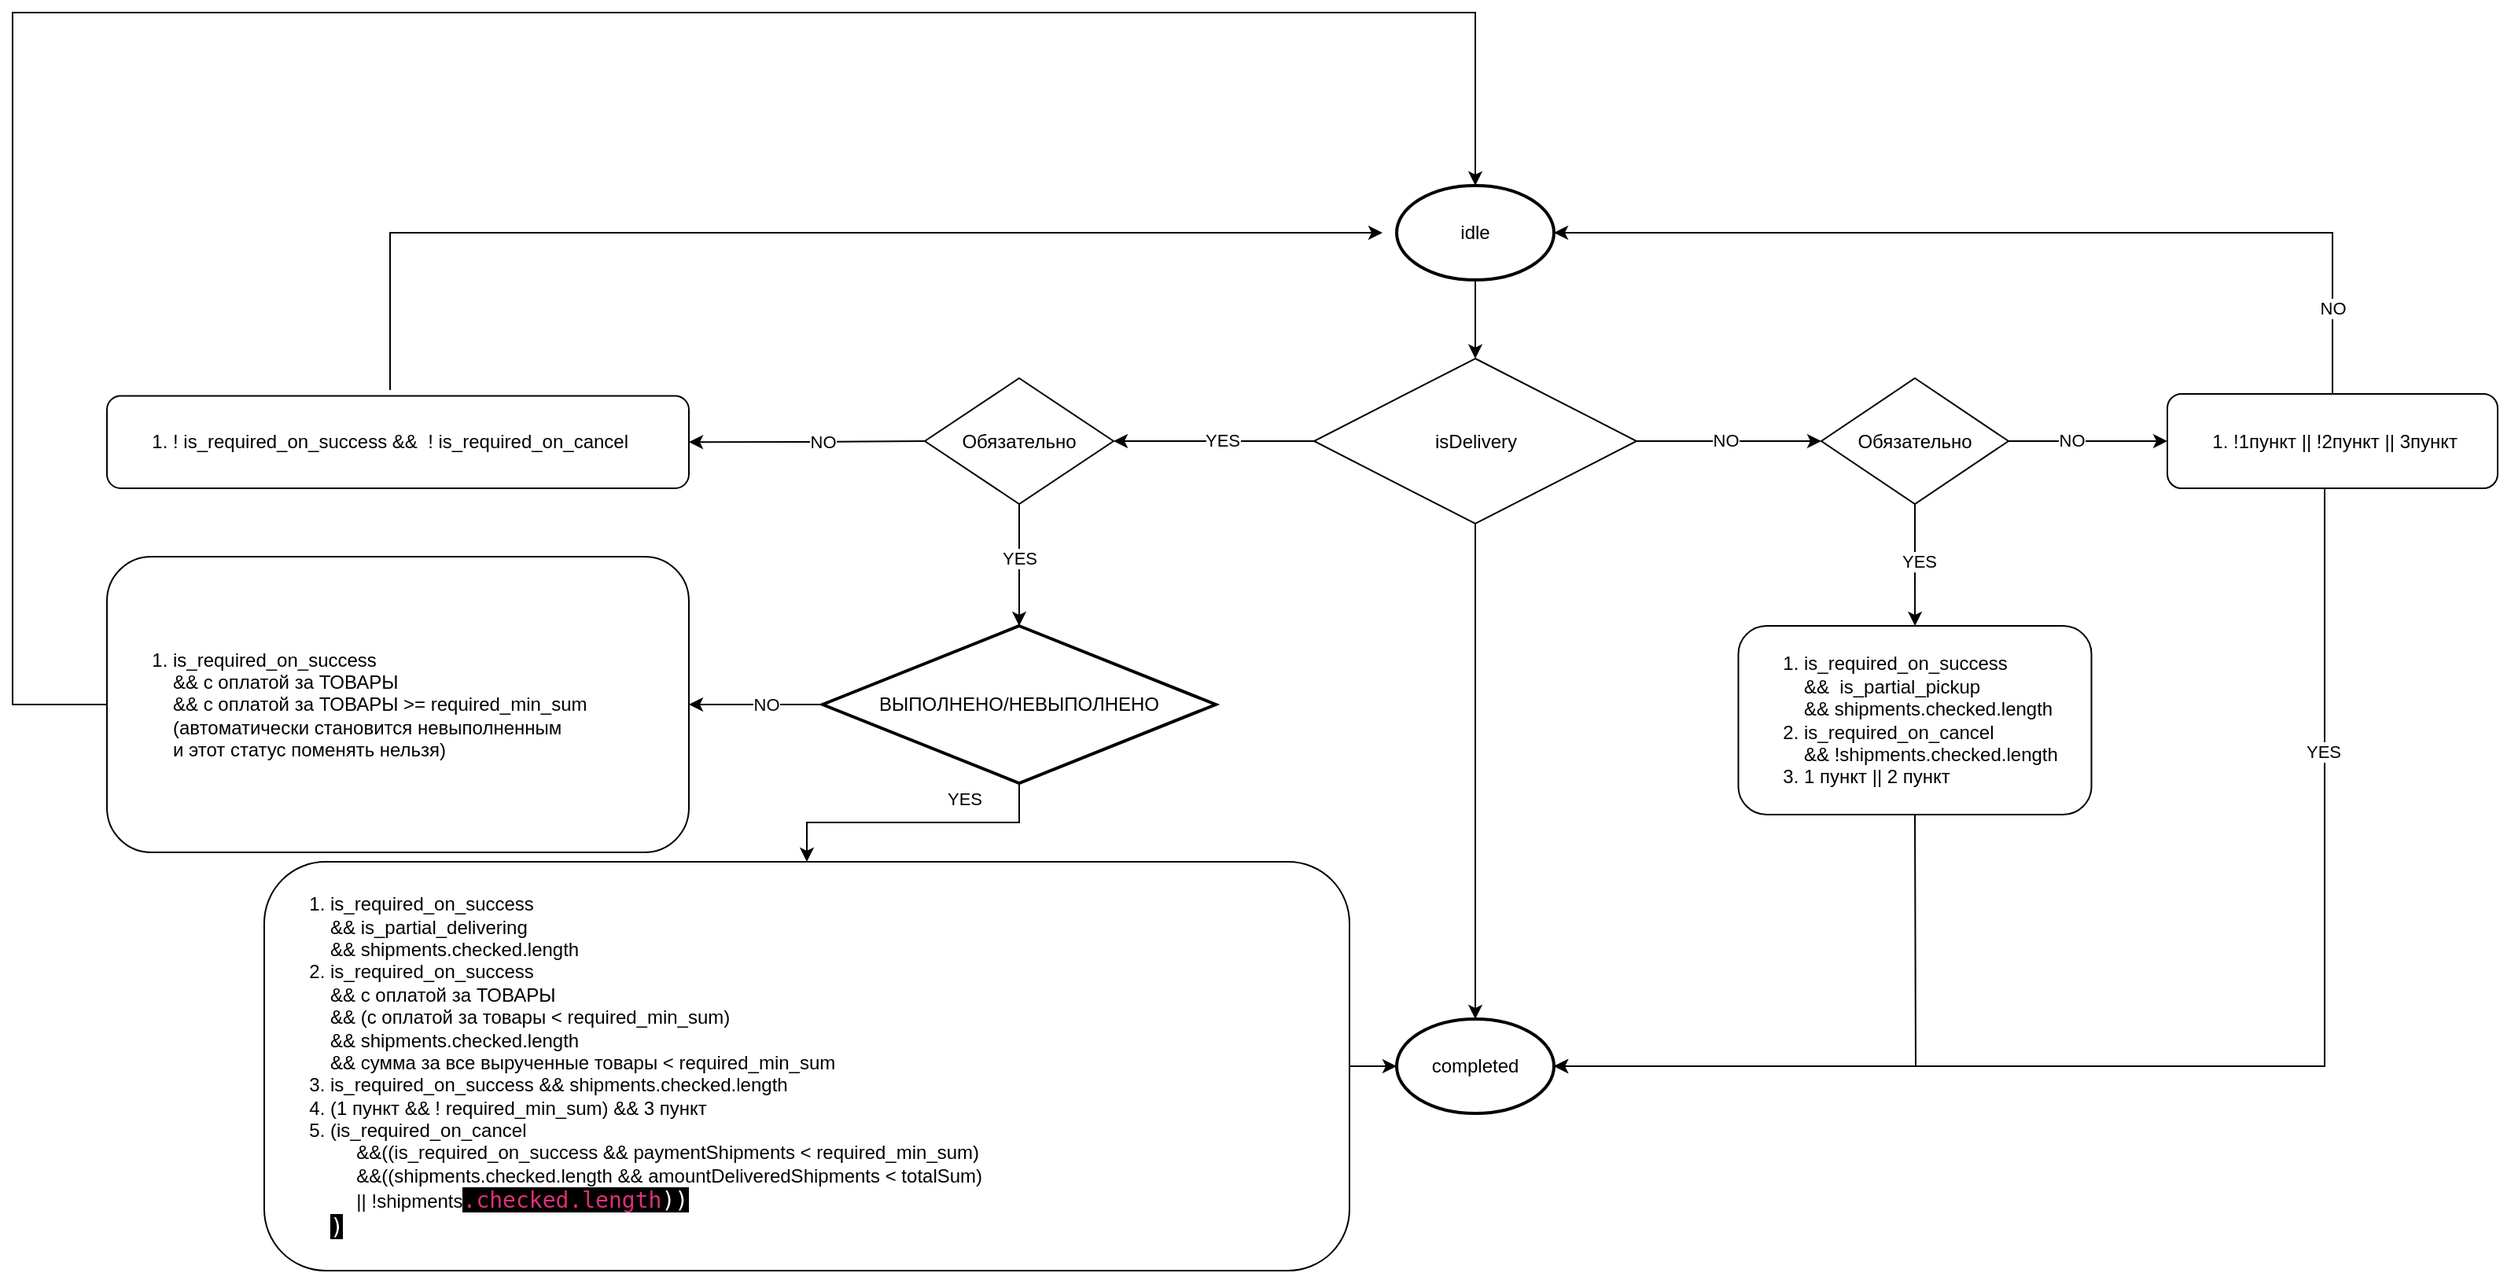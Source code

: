 <mxfile version="21.5.2" type="github">
  <diagram name="Страница 1" id="a_bSZEs2M-ZorU_4HokV">
    <mxGraphModel dx="3086" dy="1269" grid="1" gridSize="10" guides="1" tooltips="1" connect="1" arrows="1" fold="1" page="1" pageScale="1" pageWidth="827" pageHeight="1169" math="0" shadow="0">
      <root>
        <mxCell id="0" />
        <mxCell id="1" parent="0" />
        <mxCell id="9Bqs3EJ7gLQhbPDYS--e-8" value="" style="edgeStyle=orthogonalEdgeStyle;rounded=0;orthogonalLoop=1;jettySize=auto;html=1;" parent="1" source="9Bqs3EJ7gLQhbPDYS--e-3" target="9Bqs3EJ7gLQhbPDYS--e-7" edge="1">
          <mxGeometry relative="1" as="geometry" />
        </mxCell>
        <mxCell id="9Bqs3EJ7gLQhbPDYS--e-9" value="NO" style="edgeLabel;html=1;align=center;verticalAlign=middle;resizable=0;points=[];" parent="9Bqs3EJ7gLQhbPDYS--e-8" vertex="1" connectable="0">
          <mxGeometry x="-0.3" y="3" relative="1" as="geometry">
            <mxPoint x="15" y="2" as="offset" />
          </mxGeometry>
        </mxCell>
        <mxCell id="9Bqs3EJ7gLQhbPDYS--e-50" value="" style="edgeStyle=orthogonalEdgeStyle;rounded=0;orthogonalLoop=1;jettySize=auto;html=1;" parent="1" source="9Bqs3EJ7gLQhbPDYS--e-3" target="9Bqs3EJ7gLQhbPDYS--e-47" edge="1">
          <mxGeometry relative="1" as="geometry" />
        </mxCell>
        <mxCell id="9Bqs3EJ7gLQhbPDYS--e-3" value="isDelivery" style="rhombus;whiteSpace=wrap;html=1;" parent="1" vertex="1">
          <mxGeometry x="-532.5" y="340" width="205" height="105" as="geometry" />
        </mxCell>
        <mxCell id="9Bqs3EJ7gLQhbPDYS--e-6" value="" style="endArrow=classic;html=1;rounded=0;entryX=0.5;entryY=0;entryDx=0;entryDy=0;" parent="1" target="9Bqs3EJ7gLQhbPDYS--e-3" edge="1">
          <mxGeometry width="50" height="50" relative="1" as="geometry">
            <mxPoint x="-430" y="290" as="sourcePoint" />
            <mxPoint x="-430" y="390" as="targetPoint" />
          </mxGeometry>
        </mxCell>
        <mxCell id="9Bqs3EJ7gLQhbPDYS--e-28" value="" style="edgeStyle=orthogonalEdgeStyle;rounded=0;orthogonalLoop=1;jettySize=auto;html=1;" parent="1" source="9Bqs3EJ7gLQhbPDYS--e-7" target="9Bqs3EJ7gLQhbPDYS--e-27" edge="1">
          <mxGeometry relative="1" as="geometry" />
        </mxCell>
        <mxCell id="9Bqs3EJ7gLQhbPDYS--e-29" value="NO" style="edgeLabel;html=1;align=center;verticalAlign=middle;resizable=0;points=[];" parent="9Bqs3EJ7gLQhbPDYS--e-28" vertex="1" connectable="0">
          <mxGeometry x="-0.612" y="3" relative="1" as="geometry">
            <mxPoint x="20" y="2" as="offset" />
          </mxGeometry>
        </mxCell>
        <mxCell id="9Bqs3EJ7gLQhbPDYS--e-36" value="" style="edgeStyle=orthogonalEdgeStyle;rounded=0;orthogonalLoop=1;jettySize=auto;html=1;" parent="1" source="9Bqs3EJ7gLQhbPDYS--e-7" target="9Bqs3EJ7gLQhbPDYS--e-26" edge="1">
          <mxGeometry relative="1" as="geometry" />
        </mxCell>
        <mxCell id="9Bqs3EJ7gLQhbPDYS--e-38" value="YES" style="edgeLabel;html=1;align=center;verticalAlign=middle;resizable=0;points=[];" parent="9Bqs3EJ7gLQhbPDYS--e-36" vertex="1" connectable="0">
          <mxGeometry x="-0.085" y="2" relative="1" as="geometry">
            <mxPoint y="1" as="offset" />
          </mxGeometry>
        </mxCell>
        <mxCell id="9Bqs3EJ7gLQhbPDYS--e-7" value="Обязательно" style="rhombus;whiteSpace=wrap;html=1;" parent="1" vertex="1">
          <mxGeometry x="-210" y="352.5" width="119" height="80" as="geometry" />
        </mxCell>
        <mxCell id="9Bqs3EJ7gLQhbPDYS--e-43" value="" style="edgeStyle=orthogonalEdgeStyle;rounded=0;orthogonalLoop=1;jettySize=auto;html=1;" parent="1" source="9Bqs3EJ7gLQhbPDYS--e-10" edge="1">
          <mxGeometry relative="1" as="geometry">
            <mxPoint x="-720" y="510" as="targetPoint" />
          </mxGeometry>
        </mxCell>
        <mxCell id="9Bqs3EJ7gLQhbPDYS--e-46" value="YES" style="edgeLabel;html=1;align=center;verticalAlign=middle;resizable=0;points=[];" parent="9Bqs3EJ7gLQhbPDYS--e-43" vertex="1" connectable="0">
          <mxGeometry x="-0.136" relative="1" as="geometry">
            <mxPoint y="1" as="offset" />
          </mxGeometry>
        </mxCell>
        <mxCell id="9Bqs3EJ7gLQhbPDYS--e-10" value="Обязательно" style="rhombus;whiteSpace=wrap;html=1;" parent="1" vertex="1">
          <mxGeometry x="-780" y="352.5" width="120" height="80" as="geometry" />
        </mxCell>
        <mxCell id="9Bqs3EJ7gLQhbPDYS--e-21" value="&lt;ol&gt;&lt;li style=&quot;border-color: var(--border-color);&quot;&gt;is_required_on_success&lt;br style=&quot;border-color: var(--border-color);&quot;&gt;&amp;amp;&amp;amp; с оплатой за ТОВАРЫ&lt;br style=&quot;border-color: var(--border-color);&quot;&gt;&amp;amp;&amp;amp; с оплатой за ТОВАРЫ &amp;gt;= required_min_sum&lt;br&gt;(автоматически становится невыполненным &lt;br&gt;и этот статус поменять нельзя)&lt;/li&gt;&lt;/ol&gt;" style="rounded=1;whiteSpace=wrap;html=1;align=left;" parent="1" vertex="1">
          <mxGeometry x="-1300" y="466" width="370" height="188" as="geometry" />
        </mxCell>
        <mxCell id="9Bqs3EJ7gLQhbPDYS--e-68" value="" style="edgeStyle=orthogonalEdgeStyle;rounded=0;orthogonalLoop=1;jettySize=auto;html=1;" parent="1" source="9Bqs3EJ7gLQhbPDYS--e-25" target="9Bqs3EJ7gLQhbPDYS--e-47" edge="1">
          <mxGeometry relative="1" as="geometry" />
        </mxCell>
        <mxCell id="9Bqs3EJ7gLQhbPDYS--e-25" value="&lt;ol&gt;&lt;li&gt;is_required_on_success &lt;br&gt;&amp;amp;&amp;amp;&amp;nbsp;is_partial_delivering &lt;br&gt;&amp;amp;&amp;amp; shipments.checked.length&lt;br&gt;&lt;/li&gt;&lt;li&gt;is_required_on_success &lt;br&gt;&amp;amp;&amp;amp; с оплатой за ТОВАРЫ&lt;br&gt;&amp;amp;&amp;amp; (с оплатой за товары &amp;lt;&amp;nbsp;required_min_sum)&lt;br&gt;&amp;amp;&amp;amp; shipments.checked.length&lt;br&gt;&amp;amp;&amp;amp; сумма за все вырученные товары &amp;lt; required_min_sum&lt;/li&gt;&lt;li style=&quot;border-color: var(--border-color);&quot;&gt;is_required_on_success &amp;amp;&amp;amp; shipments.checked.length&lt;/li&gt;&lt;li&gt;(1 пункт &amp;amp;&amp;amp; !&amp;nbsp;required_min_sum) &amp;amp;&amp;amp; 3 пункт&lt;/li&gt;&lt;li&gt;(is_required_on_cancel &lt;br&gt;&amp;nbsp; &amp;nbsp; &amp;nbsp;&amp;amp;&amp;amp;((is_required_on_success &amp;amp;&amp;amp; paymentShipments &amp;lt; required_min_sum) &lt;br&gt;&amp;nbsp; &amp;nbsp; &amp;nbsp;&amp;amp;&amp;amp;((shipments.checked.length &amp;amp;&amp;amp; amountDeliveredShipments &amp;lt; totalSum) &lt;br&gt;&amp;nbsp; &amp;nbsp; &amp;nbsp;|| !shipments&lt;span style=&quot;border: 0px solid rgb(217, 217, 227); box-sizing: border-box; --tw-border-spacing-x: 0; --tw-border-spacing-y: 0; --tw-translate-x: 0; --tw-translate-y: 0; --tw-rotate: 0; --tw-skew-x: 0; --tw-skew-y: 0; --tw-scale-x: 1; --tw-scale-y: 1; --tw-pan-x: ; --tw-pan-y: ; --tw-pinch-zoom: ; --tw-scroll-snap-strictness: proximity; --tw-gradient-from-position: ; --tw-gradient-via-position: ; --tw-gradient-to-position: ; --tw-ordinal: ; --tw-slashed-zero: ; --tw-numeric-figure: ; --tw-numeric-spacing: ; --tw-numeric-fraction: ; --tw-ring-inset: ; --tw-ring-offset-width: 0px; --tw-ring-offset-color: #fff; --tw-ring-color: rgba(69,89,164,.5); --tw-ring-offset-shadow: 0 0 transparent; --tw-ring-shadow: 0 0 transparent; --tw-shadow: 0 0 transparent; --tw-shadow-colored: 0 0 transparent; --tw-blur: ; --tw-brightness: ; --tw-contrast: ; --tw-grayscale: ; --tw-hue-rotate: ; --tw-invert: ; --tw-saturate: ; --tw-sepia: ; --tw-drop-shadow: ; --tw-backdrop-blur: ; --tw-backdrop-brightness: ; --tw-backdrop-contrast: ; --tw-backdrop-grayscale: ; --tw-backdrop-hue-rotate: ; --tw-backdrop-invert: ; --tw-backdrop-opacity: ; --tw-backdrop-saturate: ; --tw-backdrop-sepia: ; color: rgb(223, 48, 121); font-family: &amp;quot;Söhne Mono&amp;quot;, Monaco, &amp;quot;Andale Mono&amp;quot;, &amp;quot;Ubuntu Mono&amp;quot;, monospace; font-size: 14px; background-color: rgb(0, 0, 0);&quot; class=&quot;hljs-selector-class&quot;&gt;.checked&lt;/span&gt;&lt;span style=&quot;border: 0px solid rgb(217, 217, 227); box-sizing: border-box; --tw-border-spacing-x: 0; --tw-border-spacing-y: 0; --tw-translate-x: 0; --tw-translate-y: 0; --tw-rotate: 0; --tw-skew-x: 0; --tw-skew-y: 0; --tw-scale-x: 1; --tw-scale-y: 1; --tw-pan-x: ; --tw-pan-y: ; --tw-pinch-zoom: ; --tw-scroll-snap-strictness: proximity; --tw-gradient-from-position: ; --tw-gradient-via-position: ; --tw-gradient-to-position: ; --tw-ordinal: ; --tw-slashed-zero: ; --tw-numeric-figure: ; --tw-numeric-spacing: ; --tw-numeric-fraction: ; --tw-ring-inset: ; --tw-ring-offset-width: 0px; --tw-ring-offset-color: #fff; --tw-ring-color: rgba(69,89,164,.5); --tw-ring-offset-shadow: 0 0 transparent; --tw-ring-shadow: 0 0 transparent; --tw-shadow: 0 0 transparent; --tw-shadow-colored: 0 0 transparent; --tw-blur: ; --tw-brightness: ; --tw-contrast: ; --tw-grayscale: ; --tw-hue-rotate: ; --tw-invert: ; --tw-saturate: ; --tw-sepia: ; --tw-drop-shadow: ; --tw-backdrop-blur: ; --tw-backdrop-brightness: ; --tw-backdrop-contrast: ; --tw-backdrop-grayscale: ; --tw-backdrop-hue-rotate: ; --tw-backdrop-invert: ; --tw-backdrop-opacity: ; --tw-backdrop-saturate: ; --tw-backdrop-sepia: ; color: rgb(223, 48, 121); font-family: &amp;quot;Söhne Mono&amp;quot;, Monaco, &amp;quot;Andale Mono&amp;quot;, &amp;quot;Ubuntu Mono&amp;quot;, monospace; font-size: 14px; background-color: rgb(0, 0, 0);&quot; class=&quot;hljs-selector-class&quot;&gt;.length&lt;/span&gt;&lt;span style=&quot;color: rgb(255, 255, 255); font-family: &amp;quot;Söhne Mono&amp;quot;, Monaco, &amp;quot;Andale Mono&amp;quot;, &amp;quot;Ubuntu Mono&amp;quot;, monospace; font-size: 14px; background-color: rgb(0, 0, 0);&quot;&gt;))&lt;br&gt;)&lt;/span&gt;&lt;br&gt;&lt;/li&gt;&lt;/ol&gt;" style="rounded=1;whiteSpace=wrap;html=1;align=left;" parent="1" vertex="1">
          <mxGeometry x="-1200" y="660" width="690" height="260" as="geometry" />
        </mxCell>
        <mxCell id="9Bqs3EJ7gLQhbPDYS--e-26" value="&lt;ol&gt;&lt;li&gt;is_required_on_success&amp;nbsp; &lt;br&gt;&amp;amp;&amp;amp;&amp;nbsp; is_partial_pickup &lt;br&gt;&amp;amp;&amp;amp; shipments.checked.length&lt;br&gt;&lt;/li&gt;&lt;li&gt;is_required_on_cancel &lt;br&gt;&amp;amp;&amp;amp; !shipments.checked.length&lt;br&gt;&lt;/li&gt;&lt;li&gt;1 пункт || 2 пункт&lt;/li&gt;&lt;/ol&gt;" style="rounded=1;whiteSpace=wrap;html=1;align=left;" parent="1" vertex="1">
          <mxGeometry x="-262.75" y="510" width="224.5" height="120" as="geometry" />
        </mxCell>
        <mxCell id="9Bqs3EJ7gLQhbPDYS--e-54" style="edgeStyle=orthogonalEdgeStyle;rounded=0;orthogonalLoop=1;jettySize=auto;html=1;exitX=0.5;exitY=1;exitDx=0;exitDy=0;entryX=1;entryY=0.5;entryDx=0;entryDy=0;entryPerimeter=0;" parent="1" source="9Bqs3EJ7gLQhbPDYS--e-27" target="9Bqs3EJ7gLQhbPDYS--e-47" edge="1">
          <mxGeometry relative="1" as="geometry">
            <mxPoint x="-270" y="790" as="targetPoint" />
            <Array as="points">
              <mxPoint x="110" y="423" />
              <mxPoint x="110" y="790" />
            </Array>
          </mxGeometry>
        </mxCell>
        <mxCell id="9Bqs3EJ7gLQhbPDYS--e-55" value="YES" style="edgeLabel;html=1;align=center;verticalAlign=middle;resizable=0;points=[];" parent="9Bqs3EJ7gLQhbPDYS--e-54" vertex="1" connectable="0">
          <mxGeometry x="-0.6" y="-1" relative="1" as="geometry">
            <mxPoint as="offset" />
          </mxGeometry>
        </mxCell>
        <mxCell id="9Bqs3EJ7gLQhbPDYS--e-56" style="edgeStyle=orthogonalEdgeStyle;rounded=0;orthogonalLoop=1;jettySize=auto;html=1;exitX=0.5;exitY=0;exitDx=0;exitDy=0;entryX=1;entryY=0.5;entryDx=0;entryDy=0;entryPerimeter=0;" parent="1" source="9Bqs3EJ7gLQhbPDYS--e-27" target="9Bqs3EJ7gLQhbPDYS--e-32" edge="1">
          <mxGeometry relative="1" as="geometry" />
        </mxCell>
        <mxCell id="9Bqs3EJ7gLQhbPDYS--e-57" value="NO" style="edgeLabel;html=1;align=center;verticalAlign=middle;resizable=0;points=[];" parent="9Bqs3EJ7gLQhbPDYS--e-56" vertex="1" connectable="0">
          <mxGeometry x="-0.804" y="3" relative="1" as="geometry">
            <mxPoint x="3" y="4" as="offset" />
          </mxGeometry>
        </mxCell>
        <mxCell id="9Bqs3EJ7gLQhbPDYS--e-27" value="&lt;ol&gt;&lt;li&gt;!1пункт || !2пункт || 3пункт&lt;/li&gt;&lt;/ol&gt;" style="rounded=1;whiteSpace=wrap;html=1;align=left;" parent="1" vertex="1">
          <mxGeometry x="10" y="362.5" width="210" height="60" as="geometry" />
        </mxCell>
        <mxCell id="9Bqs3EJ7gLQhbPDYS--e-32" value="idle" style="strokeWidth=2;html=1;shape=mxgraph.flowchart.start_1;whiteSpace=wrap;" parent="1" vertex="1">
          <mxGeometry x="-480" y="230" width="100" height="60" as="geometry" />
        </mxCell>
        <mxCell id="9Bqs3EJ7gLQhbPDYS--e-44" value="" style="endArrow=classic;html=1;rounded=0;exitX=0;exitY=0.5;exitDx=0;exitDy=0;entryX=1;entryY=0.5;entryDx=0;entryDy=0;" parent="1" source="9Bqs3EJ7gLQhbPDYS--e-3" target="9Bqs3EJ7gLQhbPDYS--e-10" edge="1">
          <mxGeometry width="50" height="50" relative="1" as="geometry">
            <mxPoint x="-610" y="412" as="sourcePoint" />
            <mxPoint x="-560" y="362" as="targetPoint" />
          </mxGeometry>
        </mxCell>
        <mxCell id="9Bqs3EJ7gLQhbPDYS--e-45" value="YES" style="edgeLabel;html=1;align=center;verticalAlign=middle;resizable=0;points=[];" parent="9Bqs3EJ7gLQhbPDYS--e-44" vertex="1" connectable="0">
          <mxGeometry x="-0.2" y="2" relative="1" as="geometry">
            <mxPoint x="-8" y="-3" as="offset" />
          </mxGeometry>
        </mxCell>
        <mxCell id="9Bqs3EJ7gLQhbPDYS--e-47" value="completed" style="strokeWidth=2;html=1;shape=mxgraph.flowchart.start_1;whiteSpace=wrap;" parent="1" vertex="1">
          <mxGeometry x="-480" y="760" width="100" height="60" as="geometry" />
        </mxCell>
        <mxCell id="9Bqs3EJ7gLQhbPDYS--e-51" value="" style="endArrow=classic;html=1;rounded=0;exitX=0.5;exitY=1;exitDx=0;exitDy=0;" parent="1" source="9Bqs3EJ7gLQhbPDYS--e-26" edge="1">
          <mxGeometry width="50" height="50" relative="1" as="geometry">
            <mxPoint x="-440" y="590" as="sourcePoint" />
            <mxPoint x="-380" y="790" as="targetPoint" />
            <Array as="points">
              <mxPoint x="-150" y="790" />
            </Array>
          </mxGeometry>
        </mxCell>
        <mxCell id="9Bqs3EJ7gLQhbPDYS--e-63" value="" style="edgeStyle=orthogonalEdgeStyle;rounded=0;orthogonalLoop=1;jettySize=auto;html=1;exitX=0;exitY=0.5;exitDx=0;exitDy=0;entryX=1;entryY=0.5;entryDx=0;entryDy=0;" parent="1" target="9Bqs3EJ7gLQhbPDYS--e-73" edge="1">
          <mxGeometry relative="1" as="geometry">
            <mxPoint x="-780" y="392.5" as="sourcePoint" />
            <mxPoint x="-920" y="393" as="targetPoint" />
          </mxGeometry>
        </mxCell>
        <mxCell id="9Bqs3EJ7gLQhbPDYS--e-64" value="NO" style="edgeLabel;html=1;align=center;verticalAlign=middle;resizable=0;points=[];" parent="9Bqs3EJ7gLQhbPDYS--e-63" vertex="1" connectable="0">
          <mxGeometry x="-0.3" y="3" relative="1" as="geometry">
            <mxPoint x="-13" y="-3" as="offset" />
          </mxGeometry>
        </mxCell>
        <mxCell id="9Bqs3EJ7gLQhbPDYS--e-67" value="" style="edgeStyle=orthogonalEdgeStyle;rounded=0;orthogonalLoop=1;jettySize=auto;html=1;" parent="1" source="9Bqs3EJ7gLQhbPDYS--e-66" target="9Bqs3EJ7gLQhbPDYS--e-25" edge="1">
          <mxGeometry relative="1" as="geometry" />
        </mxCell>
        <mxCell id="9Bqs3EJ7gLQhbPDYS--e-71" value="YES" style="edgeLabel;html=1;align=center;verticalAlign=middle;resizable=0;points=[];" parent="9Bqs3EJ7gLQhbPDYS--e-67" vertex="1" connectable="0">
          <mxGeometry x="-0.34" relative="1" as="geometry">
            <mxPoint x="1" y="-15" as="offset" />
          </mxGeometry>
        </mxCell>
        <mxCell id="9Bqs3EJ7gLQhbPDYS--e-69" value="" style="edgeStyle=orthogonalEdgeStyle;rounded=0;orthogonalLoop=1;jettySize=auto;html=1;" parent="1" source="9Bqs3EJ7gLQhbPDYS--e-66" target="9Bqs3EJ7gLQhbPDYS--e-21" edge="1">
          <mxGeometry relative="1" as="geometry" />
        </mxCell>
        <mxCell id="9Bqs3EJ7gLQhbPDYS--e-70" value="NO" style="edgeLabel;html=1;align=center;verticalAlign=middle;resizable=0;points=[];" parent="9Bqs3EJ7gLQhbPDYS--e-69" vertex="1" connectable="0">
          <mxGeometry x="-0.118" relative="1" as="geometry">
            <mxPoint x="1" as="offset" />
          </mxGeometry>
        </mxCell>
        <mxCell id="9Bqs3EJ7gLQhbPDYS--e-66" value="ВЫПОЛНЕНО/НЕВЫПОЛНЕНО" style="strokeWidth=2;html=1;shape=mxgraph.flowchart.decision;whiteSpace=wrap;" parent="1" vertex="1">
          <mxGeometry x="-845" y="510" width="250" height="100" as="geometry" />
        </mxCell>
        <mxCell id="9Bqs3EJ7gLQhbPDYS--e-72" value="" style="endArrow=classic;html=1;rounded=0;entryX=0.5;entryY=0;entryDx=0;entryDy=0;entryPerimeter=0;exitX=0;exitY=0.5;exitDx=0;exitDy=0;" parent="1" source="9Bqs3EJ7gLQhbPDYS--e-21" target="9Bqs3EJ7gLQhbPDYS--e-32" edge="1">
          <mxGeometry width="50" height="50" relative="1" as="geometry">
            <mxPoint x="-1360" y="476" as="sourcePoint" />
            <mxPoint x="-725" y="270" as="targetPoint" />
            <Array as="points">
              <mxPoint x="-1360" y="560" />
              <mxPoint x="-1360" y="120" />
              <mxPoint x="-1040" y="120" />
              <mxPoint x="-430" y="120" />
            </Array>
          </mxGeometry>
        </mxCell>
        <mxCell id="9Bqs3EJ7gLQhbPDYS--e-73" value="&lt;ol&gt;&lt;li&gt;!&amp;nbsp;is_required_on_success &amp;amp;&amp;amp;&amp;nbsp; !&amp;nbsp;is_required_on_cancel&lt;/li&gt;&lt;/ol&gt;" style="rounded=1;whiteSpace=wrap;html=1;align=left;" parent="1" vertex="1">
          <mxGeometry x="-1300" y="363.75" width="370" height="58.75" as="geometry" />
        </mxCell>
        <mxCell id="9Bqs3EJ7gLQhbPDYS--e-74" value="" style="endArrow=classic;html=1;rounded=0;entryX=0;entryY=0.5;entryDx=0;entryDy=0;entryPerimeter=0;" parent="1" edge="1">
          <mxGeometry width="50" height="50" relative="1" as="geometry">
            <mxPoint x="-1120" y="360" as="sourcePoint" />
            <mxPoint x="-489" y="260" as="targetPoint" />
            <Array as="points">
              <mxPoint x="-1120" y="260" />
              <mxPoint x="-1049" y="260" />
            </Array>
          </mxGeometry>
        </mxCell>
      </root>
    </mxGraphModel>
  </diagram>
</mxfile>

